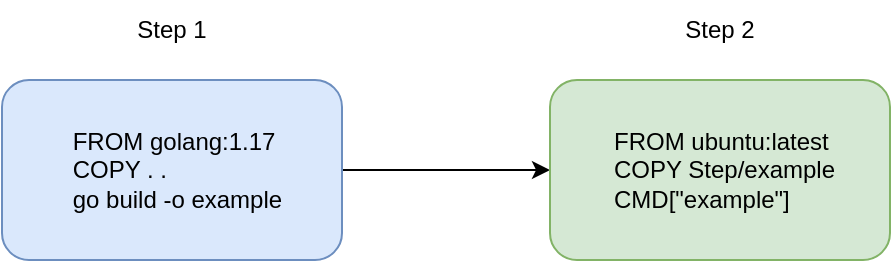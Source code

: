<mxfile version="20.3.0" type="device"><diagram id="xzVWsGps7I49LcGG7V4N" name="第 1 页"><mxGraphModel dx="1106" dy="793" grid="1" gridSize="10" guides="1" tooltips="1" connect="1" arrows="1" fold="1" page="1" pageScale="1" pageWidth="827" pageHeight="1169" math="0" shadow="0"><root><mxCell id="0"/><mxCell id="1" parent="0"/><mxCell id="rp3DV0HNFh2mW6JJBJMp-5" style="edgeStyle=orthogonalEdgeStyle;rounded=0;orthogonalLoop=1;jettySize=auto;html=1;exitX=1;exitY=0.5;exitDx=0;exitDy=0;entryX=0;entryY=0.5;entryDx=0;entryDy=0;" edge="1" parent="1" source="rp3DV0HNFh2mW6JJBJMp-1" target="rp3DV0HNFh2mW6JJBJMp-3"><mxGeometry relative="1" as="geometry"/></mxCell><mxCell id="rp3DV0HNFh2mW6JJBJMp-1" value="&amp;nbsp; &amp;nbsp; &amp;nbsp; &amp;nbsp; &amp;nbsp; FROM golang:1.17&lt;br&gt;&amp;nbsp; &amp;nbsp; &amp;nbsp; &amp;nbsp; &amp;nbsp; COPY . .&lt;br&gt;&amp;nbsp; &amp;nbsp; &amp;nbsp; &amp;nbsp; &amp;nbsp; go build -o example" style="rounded=1;whiteSpace=wrap;html=1;fillColor=#dae8fc;strokeColor=#6c8ebf;align=left;" vertex="1" parent="1"><mxGeometry x="140" y="330" width="170" height="90" as="geometry"/></mxCell><mxCell id="rp3DV0HNFh2mW6JJBJMp-2" value="Step 1" style="text;html=1;strokeColor=none;fillColor=none;align=center;verticalAlign=middle;whiteSpace=wrap;rounded=0;" vertex="1" parent="1"><mxGeometry x="195" y="290" width="60" height="30" as="geometry"/></mxCell><mxCell id="rp3DV0HNFh2mW6JJBJMp-3" value="&amp;nbsp; &amp;nbsp; &amp;nbsp; &amp;nbsp; &amp;nbsp;FROM ubuntu:latest&lt;br&gt;&amp;nbsp; &amp;nbsp; &amp;nbsp; &amp;nbsp; &amp;nbsp;COPY Step/example&lt;br&gt;&amp;nbsp; &amp;nbsp; &amp;nbsp; &amp;nbsp; &amp;nbsp;CMD[&quot;example&quot;]" style="rounded=1;whiteSpace=wrap;html=1;fillColor=#d5e8d4;strokeColor=#82b366;align=left;" vertex="1" parent="1"><mxGeometry x="414" y="330" width="170" height="90" as="geometry"/></mxCell><mxCell id="rp3DV0HNFh2mW6JJBJMp-4" value="Step 2" style="text;html=1;strokeColor=none;fillColor=none;align=center;verticalAlign=middle;whiteSpace=wrap;rounded=0;" vertex="1" parent="1"><mxGeometry x="469" y="290" width="60" height="30" as="geometry"/></mxCell></root></mxGraphModel></diagram></mxfile>